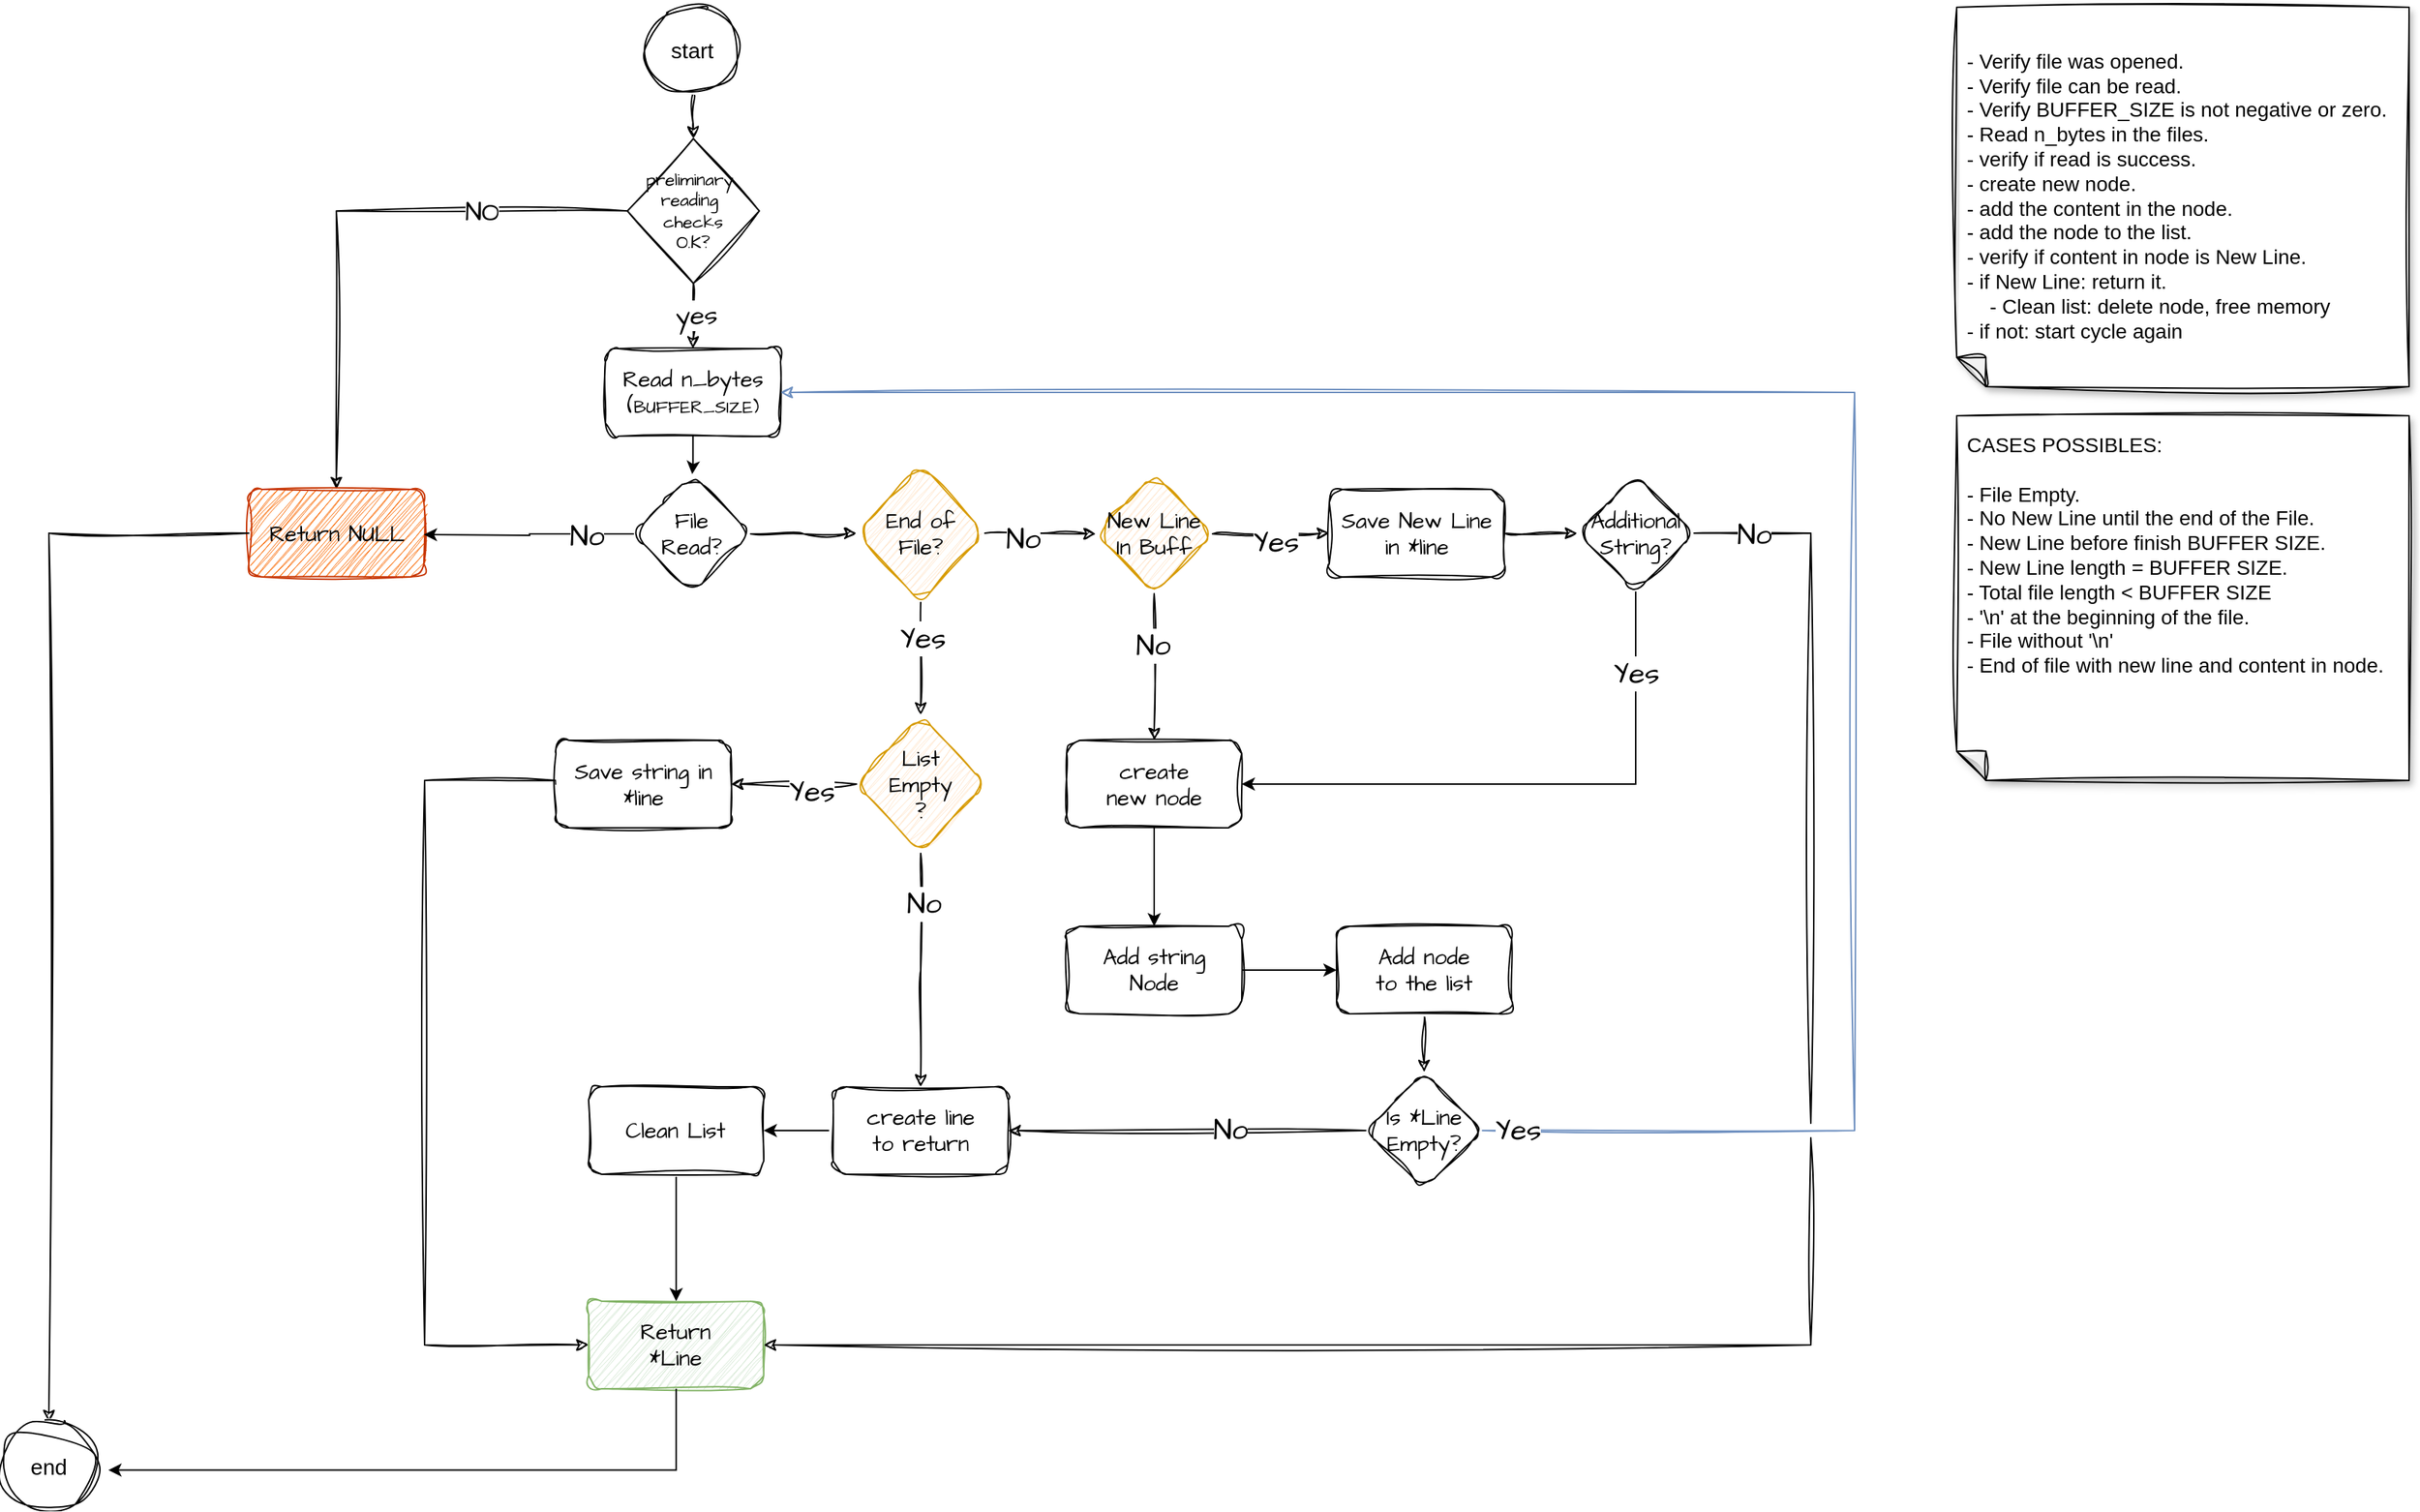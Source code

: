 <mxfile version="22.1.11" type="github">
  <diagram name="Page-1" id="JMT0KtgX3B_tpK4LKjmZ">
    <mxGraphModel dx="2058" dy="2276" grid="1" gridSize="10" guides="1" tooltips="1" connect="1" arrows="1" fold="1" page="1" pageScale="1" pageWidth="850" pageHeight="1100" math="0" shadow="0">
      <root>
        <mxCell id="0" />
        <mxCell id="1" parent="0" />
        <mxCell id="QlOtEN6NoLlLE6Wvn6i3-15" value="" style="edgeStyle=orthogonalEdgeStyle;rounded=0;sketch=1;hachureGap=4;jiggle=2;curveFitting=1;orthogonalLoop=1;jettySize=auto;html=1;fontFamily=Architects Daughter;fontSource=https%3A%2F%2Ffonts.googleapis.com%2Fcss%3Ffamily%3DArchitects%2BDaughter;fontSize=15;" parent="1" source="QlOtEN6NoLlLE6Wvn6i3-3" target="QlOtEN6NoLlLE6Wvn6i3-14" edge="1">
          <mxGeometry relative="1" as="geometry" />
        </mxCell>
        <mxCell id="QlOtEN6NoLlLE6Wvn6i3-3" value="start" style="ellipse;whiteSpace=wrap;html=1;sketch=1;curveFitting=1;jiggle=2;fontSize=15;" parent="1" vertex="1">
          <mxGeometry x="461.39" y="-1071" width="65" height="60" as="geometry" />
        </mxCell>
        <mxCell id="QlOtEN6NoLlLE6Wvn6i3-11" value="&lt;div style=&quot;font-size: 14px;&quot;&gt;&lt;br&gt;&lt;/div&gt;&lt;div style=&quot;font-size: 14px;&quot;&gt;- Verify file was opened.&lt;br style=&quot;font-size: 14px;&quot;&gt;&lt;/div&gt;&lt;div style=&quot;font-size: 14px;&quot;&gt;- Verify file can be read.&lt;/div&gt;&lt;div style=&quot;font-size: 14px;&quot;&gt;- Verify BUFFER_SIZE is not negative or zero.&lt;/div&gt;&lt;div style=&quot;font-size: 14px;&quot;&gt;- Read n_bytes in the files.&lt;/div&gt;&lt;div style=&quot;font-size: 14px;&quot;&gt;- verify if read is success.&lt;/div&gt;&lt;div style=&quot;font-size: 14px;&quot;&gt;- create new node.&lt;/div&gt;&lt;div style=&quot;font-size: 14px;&quot;&gt;- add the content in the node.&lt;/div&gt;&lt;div style=&quot;font-size: 14px;&quot;&gt;- add the node to the list.&lt;br style=&quot;font-size: 14px;&quot;&gt;&lt;/div&gt;&lt;div style=&quot;font-size: 14px;&quot;&gt;- verify if content in node is New Line.&lt;/div&gt;&lt;div style=&quot;font-size: 14px;&quot;&gt;- if New Line: return it.&lt;/div&gt;&lt;div style=&quot;font-size: 14px;&quot;&gt;&lt;span style=&quot;font-size: 14px;&quot;&gt;&lt;span style=&quot;white-space: pre;&quot;&gt;&amp;nbsp;&amp;nbsp;&amp;nbsp;&amp;nbsp;&lt;/span&gt;&lt;/span&gt;- Clean list: delete node, free memory&lt;br style=&quot;font-size: 14px;&quot;&gt;&lt;/div&gt;&lt;div style=&quot;font-size: 14px;&quot;&gt;- if not: start cycle again &lt;br style=&quot;font-size: 14px;&quot;&gt;&lt;/div&gt;" style="shape=note;html=1;backgroundOutline=1;darkOpacity=0.05;fillStyle=solid;direction=west;gradientDirection=north;shadow=1;size=20;pointerEvents=1;fontSize=14;sketch=1;curveFitting=1;jiggle=2;verticalAlign=top;spacingTop=5;spacingLeft=5;align=left;whiteSpace=wrap;" parent="1" vertex="1">
          <mxGeometry x="1360" y="-1070" width="310" height="260" as="geometry" />
        </mxCell>
        <mxCell id="QlOtEN6NoLlLE6Wvn6i3-19" value="" style="edgeStyle=orthogonalEdgeStyle;rounded=0;sketch=1;hachureGap=4;jiggle=2;curveFitting=1;orthogonalLoop=1;jettySize=auto;html=1;fontFamily=Architects Daughter;fontSource=https%3A%2F%2Ffonts.googleapis.com%2Fcss%3Ffamily%3DArchitects%2BDaughter;fontSize=15;" parent="1" source="QlOtEN6NoLlLE6Wvn6i3-14" target="QlOtEN6NoLlLE6Wvn6i3-18" edge="1">
          <mxGeometry relative="1" as="geometry" />
        </mxCell>
        <mxCell id="QlOtEN6NoLlLE6Wvn6i3-21" value="NO" style="edgeLabel;html=1;align=center;verticalAlign=middle;resizable=0;points=[];fontSize=18;fontFamily=Architects Daughter;" parent="QlOtEN6NoLlLE6Wvn6i3-19" vertex="1" connectable="0">
          <mxGeometry x="-0.037" y="3" relative="1" as="geometry">
            <mxPoint x="88" y="-3" as="offset" />
          </mxGeometry>
        </mxCell>
        <mxCell id="QlOtEN6NoLlLE6Wvn6i3-23" value="" style="edgeStyle=orthogonalEdgeStyle;rounded=0;sketch=1;hachureGap=4;jiggle=2;curveFitting=1;orthogonalLoop=1;jettySize=auto;html=1;fontFamily=Architects Daughter;fontSource=https%3A%2F%2Ffonts.googleapis.com%2Fcss%3Ffamily%3DArchitects%2BDaughter;fontSize=15;" parent="1" source="QlOtEN6NoLlLE6Wvn6i3-14" target="QlOtEN6NoLlLE6Wvn6i3-22" edge="1">
          <mxGeometry relative="1" as="geometry" />
        </mxCell>
        <mxCell id="QlOtEN6NoLlLE6Wvn6i3-24" value="yes" style="edgeLabel;html=1;align=center;verticalAlign=middle;resizable=0;points=[];fontSize=18;fontFamily=Architects Daughter;" parent="QlOtEN6NoLlLE6Wvn6i3-23" vertex="1" connectable="0">
          <mxGeometry x="-0.359" y="2" relative="1" as="geometry">
            <mxPoint y="7" as="offset" />
          </mxGeometry>
        </mxCell>
        <mxCell id="QlOtEN6NoLlLE6Wvn6i3-14" value="&lt;div style=&quot;font-size: 12px;&quot;&gt;preliminary&amp;nbsp;&lt;/div&gt;&lt;div style=&quot;font-size: 12px;&quot;&gt;reading&amp;nbsp;&lt;/div&gt;&lt;div style=&quot;font-size: 12px;&quot;&gt;checks&lt;/div&gt;&lt;div style=&quot;font-size: 12px;&quot;&gt;O.K?&lt;br style=&quot;font-size: 12px;&quot;&gt;&lt;/div&gt;" style="rhombus;whiteSpace=wrap;html=1;sketch=1;curveFitting=1;jiggle=2;hachureGap=4;fontFamily=Architects Daughter;fontSource=https%3A%2F%2Ffonts.googleapis.com%2Fcss%3Ffamily%3DArchitects%2BDaughter;fontSize=12;" parent="1" vertex="1">
          <mxGeometry x="449" y="-980" width="90.39" height="99.25" as="geometry" />
        </mxCell>
        <mxCell id="QlOtEN6NoLlLE6Wvn6i3-18" value="Return NULL" style="rounded=1;whiteSpace=wrap;html=1;fontSize=15;fontFamily=Architects Daughter;sketch=1;curveFitting=1;jiggle=2;hachureGap=4;fontSource=https%3A%2F%2Ffonts.googleapis.com%2Fcss%3Ffamily%3DArchitects%2BDaughter;fillColor=#fa6800;fontColor=#000000;strokeColor=#C73500;" parent="1" vertex="1">
          <mxGeometry x="189.5" y="-739.5" width="120" height="60" as="geometry" />
        </mxCell>
        <mxCell id="ASQwSrZ_kovedb2dKtSF-91" value="" style="edgeStyle=orthogonalEdgeStyle;rounded=0;orthogonalLoop=1;jettySize=auto;html=1;" parent="1" source="QlOtEN6NoLlLE6Wvn6i3-22" target="QlOtEN6NoLlLE6Wvn6i3-25" edge="1">
          <mxGeometry relative="1" as="geometry" />
        </mxCell>
        <mxCell id="QlOtEN6NoLlLE6Wvn6i3-22" value="Read n_bytes&lt;br&gt;(&lt;font style=&quot;font-size: 12px;&quot;&gt;BUFFER_SIZE)&lt;/font&gt;" style="rounded=1;whiteSpace=wrap;html=1;fontSize=15;fontFamily=Architects Daughter;sketch=1;curveFitting=1;jiggle=2;hachureGap=4;fontSource=https%3A%2F%2Ffonts.googleapis.com%2Fcss%3Ffamily%3DArchitects%2BDaughter;" parent="1" vertex="1">
          <mxGeometry x="433.89" y="-836" width="120" height="60" as="geometry" />
        </mxCell>
        <mxCell id="ASQwSrZ_kovedb2dKtSF-89" style="edgeStyle=orthogonalEdgeStyle;rounded=0;orthogonalLoop=1;jettySize=auto;html=1;" parent="1" source="QlOtEN6NoLlLE6Wvn6i3-25" edge="1">
          <mxGeometry relative="1" as="geometry">
            <mxPoint x="309.5" y="-708.5" as="targetPoint" />
          </mxGeometry>
        </mxCell>
        <mxCell id="wsJMPXInhj_xyrBOGOS4-36" value="No" style="edgeLabel;html=1;align=center;verticalAlign=middle;resizable=0;points=[];fontSize=20;fontFamily=Architects Daughter;" vertex="1" connectable="0" parent="ASQwSrZ_kovedb2dKtSF-89">
          <mxGeometry x="-0.545" y="1" relative="1" as="geometry">
            <mxPoint as="offset" />
          </mxGeometry>
        </mxCell>
        <mxCell id="wsJMPXInhj_xyrBOGOS4-8" value="" style="edgeStyle=orthogonalEdgeStyle;rounded=0;sketch=1;hachureGap=4;jiggle=2;curveFitting=1;orthogonalLoop=1;jettySize=auto;html=1;fontFamily=Architects Daughter;fontSource=https%3A%2F%2Ffonts.googleapis.com%2Fcss%3Ffamily%3DArchitects%2BDaughter;fontSize=16;" edge="1" parent="1" source="QlOtEN6NoLlLE6Wvn6i3-25" target="wsJMPXInhj_xyrBOGOS4-1">
          <mxGeometry relative="1" as="geometry" />
        </mxCell>
        <mxCell id="QlOtEN6NoLlLE6Wvn6i3-25" value="File&lt;br&gt;Read?" style="rhombus;whiteSpace=wrap;html=1;fontSize=15;fontFamily=Architects Daughter;rounded=1;sketch=1;curveFitting=1;jiggle=2;hachureGap=4;fontSource=https%3A%2F%2Ffonts.googleapis.com%2Fcss%3Ffamily%3DArchitects%2BDaughter;" parent="1" vertex="1">
          <mxGeometry x="453.39" y="-750" width="80" height="82" as="geometry" />
        </mxCell>
        <mxCell id="ASQwSrZ_kovedb2dKtSF-171" value="" style="edgeStyle=orthogonalEdgeStyle;rounded=0;orthogonalLoop=1;jettySize=auto;html=1;" parent="1" source="QlOtEN6NoLlLE6Wvn6i3-32" target="QlOtEN6NoLlLE6Wvn6i3-152" edge="1">
          <mxGeometry relative="1" as="geometry" />
        </mxCell>
        <mxCell id="QlOtEN6NoLlLE6Wvn6i3-32" value="&lt;div style=&quot;font-size: 15px;&quot;&gt;create&lt;/div&gt;&lt;div style=&quot;font-size: 15px;&quot;&gt;new node&lt;br style=&quot;font-size: 15px;&quot;&gt;&lt;/div&gt;" style="rounded=1;whiteSpace=wrap;html=1;fontSize=15;fontFamily=Architects Daughter;sketch=1;curveFitting=1;jiggle=2;hachureGap=4;fontSource=https%3A%2F%2Ffonts.googleapis.com%2Fcss%3Ffamily%3DArchitects%2BDaughter;" parent="1" vertex="1">
          <mxGeometry x="750" y="-567.5" width="120" height="60" as="geometry" />
        </mxCell>
        <mxCell id="wsJMPXInhj_xyrBOGOS4-38" value="" style="edgeStyle=orthogonalEdgeStyle;rounded=0;sketch=1;hachureGap=4;jiggle=2;curveFitting=1;orthogonalLoop=1;jettySize=auto;html=1;fontFamily=Architects Daughter;fontSource=https%3A%2F%2Ffonts.googleapis.com%2Fcss%3Ffamily%3DArchitects%2BDaughter;fontSize=16;" edge="1" parent="1" source="QlOtEN6NoLlLE6Wvn6i3-62" target="wsJMPXInhj_xyrBOGOS4-37">
          <mxGeometry relative="1" as="geometry" />
        </mxCell>
        <mxCell id="QlOtEN6NoLlLE6Wvn6i3-62" value="&lt;div&gt;Add node &lt;br&gt;&lt;/div&gt;&lt;div&gt;to the list&lt;br&gt;&lt;/div&gt;" style="whiteSpace=wrap;html=1;fontSize=15;fontFamily=Architects Daughter;rounded=1;sketch=1;curveFitting=1;jiggle=2;hachureGap=4;fontSource=https%3A%2F%2Ffonts.googleapis.com%2Fcss%3Ffamily%3DArchitects%2BDaughter;" parent="1" vertex="1">
          <mxGeometry x="935.015" y="-440" width="120" height="60" as="geometry" />
        </mxCell>
        <mxCell id="ASQwSrZ_kovedb2dKtSF-205" value="" style="edgeStyle=orthogonalEdgeStyle;rounded=0;orthogonalLoop=1;jettySize=auto;html=1;" parent="1" source="QlOtEN6NoLlLE6Wvn6i3-124" target="QlOtEN6NoLlLE6Wvn6i3-85" edge="1">
          <mxGeometry relative="1" as="geometry" />
        </mxCell>
        <mxCell id="QlOtEN6NoLlLE6Wvn6i3-124" value="&lt;div&gt;Clean List&lt;/div&gt;" style="whiteSpace=wrap;html=1;fontSize=15;fontFamily=Architects Daughter;rounded=1;sketch=1;curveFitting=1;jiggle=2;hachureGap=4;fontSource=https%3A%2F%2Ffonts.googleapis.com%2Fcss%3Ffamily%3DArchitects%2BDaughter;" parent="1" vertex="1">
          <mxGeometry x="422.395" y="-330" width="120" height="60" as="geometry" />
        </mxCell>
        <mxCell id="ASQwSrZ_kovedb2dKtSF-172" value="" style="edgeStyle=orthogonalEdgeStyle;rounded=0;orthogonalLoop=1;jettySize=auto;html=1;" parent="1" source="QlOtEN6NoLlLE6Wvn6i3-152" target="QlOtEN6NoLlLE6Wvn6i3-62" edge="1">
          <mxGeometry relative="1" as="geometry" />
        </mxCell>
        <mxCell id="QlOtEN6NoLlLE6Wvn6i3-152" value="&lt;div&gt;Add string&lt;/div&gt;&lt;div&gt;Node&lt;br&gt;&lt;/div&gt;" style="whiteSpace=wrap;html=1;fontSize=15;fontFamily=Architects Daughter;rounded=1;sketch=1;curveFitting=1;jiggle=2;hachureGap=4;fontSource=https%3A%2F%2Ffonts.googleapis.com%2Fcss%3Ffamily%3DArchitects%2BDaughter;" parent="1" vertex="1">
          <mxGeometry x="750" y="-440" width="120" height="60" as="geometry" />
        </mxCell>
        <mxCell id="QlOtEN6NoLlLE6Wvn6i3-212" value="CASES POSSIBLES:&lt;br&gt;&lt;br&gt;- File Empty.&lt;br&gt;- No New Line until the end of the File.&lt;br&gt;- New Line before finish BUFFER SIZE.&lt;br&gt;- New Line length = BUFFER SIZE.&lt;br&gt;- Total file length &amp;lt; BUFFER SIZE&lt;br&gt;- &#39;\n&#39; at the beginning of the file.&lt;br&gt;&lt;div&gt;- File without &#39;\n&#39;&lt;/div&gt;&lt;div&gt;- End of file with new line and content in node.&lt;br&gt;&lt;/div&gt;" style="shape=note;backgroundOutline=1;darkOpacity=0.05;fillStyle=solid;direction=west;gradientDirection=north;shadow=1;size=20;pointerEvents=1;sketch=1;curveFitting=1;jiggle=2;labelPosition=center;verticalLabelPosition=middle;align=left;verticalAlign=top;fontSize=14;html=1;labelBorderColor=none;labelBackgroundColor=none;strokeColor=default;gradientColor=none;perimeterSpacing=0;spacingTop=5;spacingLeft=5;" parent="1" vertex="1">
          <mxGeometry x="1360" y="-790" width="310" height="250" as="geometry" />
        </mxCell>
        <mxCell id="ASQwSrZ_kovedb2dKtSF-5" value="" style="edgeStyle=orthogonalEdgeStyle;rounded=0;sketch=1;hachureGap=4;jiggle=2;curveFitting=1;orthogonalLoop=1;jettySize=auto;html=1;fontFamily=Architects Daughter;fontSource=https%3A%2F%2Ffonts.googleapis.com%2Fcss%3Ffamily%3DArchitects%2BDaughter;fontSize=15;exitX=0;exitY=0.5;exitDx=0;exitDy=0;entryX=0.5;entryY=0;entryDx=0;entryDy=0;" parent="1" source="QlOtEN6NoLlLE6Wvn6i3-18" target="QlOtEN6NoLlLE6Wvn6i3-7" edge="1">
          <mxGeometry relative="1" as="geometry">
            <mxPoint x="248.25" y="-964.75" as="sourcePoint" />
            <mxPoint x="290" y="239" as="targetPoint" />
          </mxGeometry>
        </mxCell>
        <mxCell id="QlOtEN6NoLlLE6Wvn6i3-7" value="&lt;div style=&quot;font-size: 15px;&quot;&gt;end&lt;/div&gt;" style="ellipse;whiteSpace=wrap;html=1;sketch=1;curveFitting=1;jiggle=2;fontSize=15;" parent="1" vertex="1">
          <mxGeometry x="20.0" y="-100" width="65" height="60" as="geometry" />
        </mxCell>
        <mxCell id="ASQwSrZ_kovedb2dKtSF-204" value="" style="edgeStyle=orthogonalEdgeStyle;rounded=0;orthogonalLoop=1;jettySize=auto;html=1;" parent="1" source="ASQwSrZ_kovedb2dKtSF-12" target="QlOtEN6NoLlLE6Wvn6i3-124" edge="1">
          <mxGeometry relative="1" as="geometry" />
        </mxCell>
        <mxCell id="ASQwSrZ_kovedb2dKtSF-12" value="create line&lt;br&gt;to return" style="rounded=1;whiteSpace=wrap;html=1;fontSize=15;fontFamily=Architects Daughter;sketch=1;curveFitting=1;jiggle=2;hachureGap=4;fontSource=https%3A%2F%2Ffonts.googleapis.com%2Fcss%3Ffamily%3DArchitects%2BDaughter;" parent="1" vertex="1">
          <mxGeometry x="590" y="-330" width="120" height="60" as="geometry" />
        </mxCell>
        <mxCell id="QlOtEN6NoLlLE6Wvn6i3-85" value="&lt;div&gt;Return&lt;/div&gt;&lt;div&gt;*Line&lt;br&gt;&lt;/div&gt;" style="whiteSpace=wrap;html=1;fontSize=15;fontFamily=Architects Daughter;rounded=1;sketch=1;curveFitting=1;jiggle=2;hachureGap=4;fontSource=https%3A%2F%2Ffonts.googleapis.com%2Fcss%3Ffamily%3DArchitects%2BDaughter;fillColor=#d5e8d4;strokeColor=#82b366;" parent="1" vertex="1">
          <mxGeometry x="422.395" y="-183" width="120" height="60" as="geometry" />
        </mxCell>
        <mxCell id="wsJMPXInhj_xyrBOGOS4-11" value="" style="edgeStyle=orthogonalEdgeStyle;rounded=0;sketch=1;hachureGap=4;jiggle=2;curveFitting=1;orthogonalLoop=1;jettySize=auto;html=1;fontFamily=Architects Daughter;fontSource=https%3A%2F%2Ffonts.googleapis.com%2Fcss%3Ffamily%3DArchitects%2BDaughter;fontSize=16;" edge="1" parent="1" source="ASQwSrZ_kovedb2dKtSF-139" target="ASQwSrZ_kovedb2dKtSF-142">
          <mxGeometry relative="1" as="geometry" />
        </mxCell>
        <mxCell id="wsJMPXInhj_xyrBOGOS4-19" value="Yes" style="edgeLabel;html=1;align=center;verticalAlign=middle;resizable=0;points=[];fontSize=20;fontFamily=Architects Daughter;" vertex="1" connectable="0" parent="wsJMPXInhj_xyrBOGOS4-11">
          <mxGeometry x="0.065" y="-5" relative="1" as="geometry">
            <mxPoint as="offset" />
          </mxGeometry>
        </mxCell>
        <mxCell id="wsJMPXInhj_xyrBOGOS4-18" style="edgeStyle=orthogonalEdgeStyle;rounded=0;sketch=1;hachureGap=4;jiggle=2;curveFitting=1;orthogonalLoop=1;jettySize=auto;html=1;fontFamily=Architects Daughter;fontSource=https%3A%2F%2Ffonts.googleapis.com%2Fcss%3Ffamily%3DArchitects%2BDaughter;fontSize=16;entryX=0.5;entryY=0;entryDx=0;entryDy=0;" edge="1" parent="1" source="ASQwSrZ_kovedb2dKtSF-139" target="QlOtEN6NoLlLE6Wvn6i3-32">
          <mxGeometry relative="1" as="geometry">
            <mxPoint x="791.65" y="-580" as="targetPoint" />
          </mxGeometry>
        </mxCell>
        <mxCell id="wsJMPXInhj_xyrBOGOS4-20" value="No" style="edgeLabel;html=1;align=center;verticalAlign=middle;resizable=0;points=[];fontSize=20;fontFamily=Architects Daughter;" vertex="1" connectable="0" parent="wsJMPXInhj_xyrBOGOS4-18">
          <mxGeometry x="-0.304" y="-1" relative="1" as="geometry">
            <mxPoint as="offset" />
          </mxGeometry>
        </mxCell>
        <mxCell id="ASQwSrZ_kovedb2dKtSF-139" value="New Line&lt;br&gt;In Buff" style="rhombus;whiteSpace=wrap;html=1;fontSize=15;fontFamily=Architects Daughter;rounded=1;sketch=1;curveFitting=1;jiggle=2;hachureGap=4;fontSource=https%3A%2F%2Ffonts.googleapis.com%2Fcss%3Ffamily%3DArchitects%2BDaughter;fillColor=#ffe6cc;strokeColor=#d79b00;" parent="1" vertex="1">
          <mxGeometry x="770" y="-750" width="80" height="82" as="geometry" />
        </mxCell>
        <mxCell id="wsJMPXInhj_xyrBOGOS4-22" value="" style="edgeStyle=orthogonalEdgeStyle;rounded=0;sketch=1;hachureGap=4;jiggle=2;curveFitting=1;orthogonalLoop=1;jettySize=auto;html=1;fontFamily=Architects Daughter;fontSource=https%3A%2F%2Ffonts.googleapis.com%2Fcss%3Ffamily%3DArchitects%2BDaughter;fontSize=16;" edge="1" parent="1" source="ASQwSrZ_kovedb2dKtSF-142" target="ASQwSrZ_kovedb2dKtSF-145">
          <mxGeometry relative="1" as="geometry" />
        </mxCell>
        <mxCell id="ASQwSrZ_kovedb2dKtSF-142" value="Save New Line in *line" style="whiteSpace=wrap;html=1;fontSize=15;fontFamily=Architects Daughter;rounded=1;sketch=1;curveFitting=1;jiggle=2;hachureGap=4;fontSource=https%3A%2F%2Ffonts.googleapis.com%2Fcss%3Ffamily%3DArchitects%2BDaughter;" parent="1" vertex="1">
          <mxGeometry x="930" y="-739.5" width="120" height="60" as="geometry" />
        </mxCell>
        <mxCell id="ASQwSrZ_kovedb2dKtSF-191" style="edgeStyle=orthogonalEdgeStyle;rounded=0;orthogonalLoop=1;jettySize=auto;html=1;entryX=1;entryY=0.5;entryDx=0;entryDy=0;exitX=0.5;exitY=1;exitDx=0;exitDy=0;" parent="1" source="ASQwSrZ_kovedb2dKtSF-145" target="QlOtEN6NoLlLE6Wvn6i3-32" edge="1">
          <mxGeometry relative="1" as="geometry" />
        </mxCell>
        <mxCell id="wsJMPXInhj_xyrBOGOS4-21" value="Yes" style="edgeLabel;html=1;align=center;verticalAlign=middle;resizable=0;points=[];fontSize=20;fontFamily=Architects Daughter;" vertex="1" connectable="0" parent="ASQwSrZ_kovedb2dKtSF-191">
          <mxGeometry x="-0.393" y="-1" relative="1" as="geometry">
            <mxPoint x="1" y="-67" as="offset" />
          </mxGeometry>
        </mxCell>
        <mxCell id="ASQwSrZ_kovedb2dKtSF-145" value="Additional&lt;br&gt;String?" style="rhombus;whiteSpace=wrap;html=1;fontSize=15;fontFamily=Architects Daughter;rounded=1;sketch=1;curveFitting=1;jiggle=2;hachureGap=4;fontSource=https%3A%2F%2Ffonts.googleapis.com%2Fcss%3Ffamily%3DArchitects%2BDaughter;" parent="1" vertex="1">
          <mxGeometry x="1100" y="-749.5" width="80" height="80" as="geometry" />
        </mxCell>
        <mxCell id="ASQwSrZ_kovedb2dKtSF-210" style="edgeStyle=orthogonalEdgeStyle;rounded=0;orthogonalLoop=1;jettySize=auto;html=1;entryX=1.127;entryY=0.546;entryDx=0;entryDy=0;entryPerimeter=0;exitX=0.5;exitY=1;exitDx=0;exitDy=0;" parent="1" source="QlOtEN6NoLlLE6Wvn6i3-85" target="QlOtEN6NoLlLE6Wvn6i3-7" edge="1">
          <mxGeometry relative="1" as="geometry">
            <Array as="points">
              <mxPoint x="482" y="-67" />
            </Array>
          </mxGeometry>
        </mxCell>
        <mxCell id="wsJMPXInhj_xyrBOGOS4-9" value="" style="edgeStyle=orthogonalEdgeStyle;rounded=0;sketch=1;hachureGap=4;jiggle=2;curveFitting=1;orthogonalLoop=1;jettySize=auto;html=1;fontFamily=Architects Daughter;fontSource=https%3A%2F%2Ffonts.googleapis.com%2Fcss%3Ffamily%3DArchitects%2BDaughter;fontSize=16;" edge="1" parent="1" source="wsJMPXInhj_xyrBOGOS4-1" target="ASQwSrZ_kovedb2dKtSF-139">
          <mxGeometry relative="1" as="geometry" />
        </mxCell>
        <mxCell id="wsJMPXInhj_xyrBOGOS4-17" value="No" style="edgeLabel;html=1;align=center;verticalAlign=middle;resizable=0;points=[];fontSize=20;fontFamily=Architects Daughter;" vertex="1" connectable="0" parent="wsJMPXInhj_xyrBOGOS4-9">
          <mxGeometry x="-0.311" y="-3" relative="1" as="geometry">
            <mxPoint x="-1" as="offset" />
          </mxGeometry>
        </mxCell>
        <mxCell id="wsJMPXInhj_xyrBOGOS4-29" value="" style="edgeStyle=orthogonalEdgeStyle;rounded=0;sketch=1;hachureGap=4;jiggle=2;curveFitting=1;orthogonalLoop=1;jettySize=auto;html=1;fontFamily=Architects Daughter;fontSource=https%3A%2F%2Ffonts.googleapis.com%2Fcss%3Ffamily%3DArchitects%2BDaughter;fontSize=16;" edge="1" parent="1" source="wsJMPXInhj_xyrBOGOS4-1" target="wsJMPXInhj_xyrBOGOS4-28">
          <mxGeometry relative="1" as="geometry" />
        </mxCell>
        <mxCell id="wsJMPXInhj_xyrBOGOS4-30" value="Yes" style="edgeLabel;html=1;align=center;verticalAlign=middle;resizable=0;points=[];fontSize=20;fontFamily=Architects Daughter;" vertex="1" connectable="0" parent="wsJMPXInhj_xyrBOGOS4-29">
          <mxGeometry x="-0.39" y="1" relative="1" as="geometry">
            <mxPoint as="offset" />
          </mxGeometry>
        </mxCell>
        <mxCell id="wsJMPXInhj_xyrBOGOS4-1" value="End of&lt;br&gt;File?" style="rhombus;whiteSpace=wrap;html=1;fontSize=15;fontFamily=Architects Daughter;rounded=1;sketch=1;curveFitting=1;jiggle=2;hachureGap=4;fontSource=https%3A%2F%2Ffonts.googleapis.com%2Fcss%3Ffamily%3DArchitects%2BDaughter;fillColor=#ffe6cc;strokeColor=#d79b00;" vertex="1" parent="1">
          <mxGeometry x="606.0" y="-757" width="88" height="95" as="geometry" />
        </mxCell>
        <mxCell id="wsJMPXInhj_xyrBOGOS4-15" style="edgeStyle=orthogonalEdgeStyle;rounded=0;sketch=1;hachureGap=4;jiggle=2;curveFitting=1;orthogonalLoop=1;jettySize=auto;html=1;fontFamily=Architects Daughter;fontSource=https%3A%2F%2Ffonts.googleapis.com%2Fcss%3Ffamily%3DArchitects%2BDaughter;fontSize=16;entryX=0;entryY=0.5;entryDx=0;entryDy=0;exitX=0;exitY=0.5;exitDx=0;exitDy=0;" edge="1" parent="1" source="wsJMPXInhj_xyrBOGOS4-13" target="QlOtEN6NoLlLE6Wvn6i3-85">
          <mxGeometry relative="1" as="geometry">
            <mxPoint x="290" y="-160" as="targetPoint" />
            <Array as="points">
              <mxPoint x="400" y="-540" />
              <mxPoint x="310" y="-540" />
              <mxPoint x="310" y="-153" />
            </Array>
          </mxGeometry>
        </mxCell>
        <mxCell id="wsJMPXInhj_xyrBOGOS4-13" value="Save string in *line" style="whiteSpace=wrap;html=1;fontSize=15;fontFamily=Architects Daughter;rounded=1;sketch=1;curveFitting=1;jiggle=2;hachureGap=4;fontSource=https%3A%2F%2Ffonts.googleapis.com%2Fcss%3Ffamily%3DArchitects%2BDaughter;" vertex="1" parent="1">
          <mxGeometry x="400" y="-567.5" width="120" height="60" as="geometry" />
        </mxCell>
        <mxCell id="wsJMPXInhj_xyrBOGOS4-32" value="" style="edgeStyle=orthogonalEdgeStyle;rounded=0;sketch=1;hachureGap=4;jiggle=2;curveFitting=1;orthogonalLoop=1;jettySize=auto;html=1;fontFamily=Architects Daughter;fontSource=https%3A%2F%2Ffonts.googleapis.com%2Fcss%3Ffamily%3DArchitects%2BDaughter;fontSize=16;" edge="1" parent="1" source="wsJMPXInhj_xyrBOGOS4-28" target="wsJMPXInhj_xyrBOGOS4-13">
          <mxGeometry relative="1" as="geometry" />
        </mxCell>
        <mxCell id="wsJMPXInhj_xyrBOGOS4-33" value="Yes" style="edgeLabel;html=1;align=center;verticalAlign=middle;resizable=0;points=[];fontSize=20;fontFamily=Architects Daughter;" vertex="1" connectable="0" parent="wsJMPXInhj_xyrBOGOS4-32">
          <mxGeometry x="-0.262" y="4" relative="1" as="geometry">
            <mxPoint as="offset" />
          </mxGeometry>
        </mxCell>
        <mxCell id="wsJMPXInhj_xyrBOGOS4-47" style="edgeStyle=orthogonalEdgeStyle;rounded=0;sketch=1;hachureGap=4;jiggle=2;curveFitting=1;orthogonalLoop=1;jettySize=auto;html=1;fontFamily=Architects Daughter;fontSource=https%3A%2F%2Ffonts.googleapis.com%2Fcss%3Ffamily%3DArchitects%2BDaughter;fontSize=16;" edge="1" parent="1" source="wsJMPXInhj_xyrBOGOS4-28">
          <mxGeometry relative="1" as="geometry">
            <mxPoint x="650" y="-330" as="targetPoint" />
          </mxGeometry>
        </mxCell>
        <mxCell id="wsJMPXInhj_xyrBOGOS4-48" value="No" style="edgeLabel;html=1;align=center;verticalAlign=middle;resizable=0;points=[];fontSize=20;fontFamily=Architects Daughter;" vertex="1" connectable="0" parent="wsJMPXInhj_xyrBOGOS4-47">
          <mxGeometry x="-0.576" y="2" relative="1" as="geometry">
            <mxPoint as="offset" />
          </mxGeometry>
        </mxCell>
        <mxCell id="wsJMPXInhj_xyrBOGOS4-28" value="&lt;div&gt;List &lt;br&gt;&lt;/div&gt;&lt;div&gt;Empty&lt;/div&gt;&lt;div&gt;?&lt;br&gt;&lt;/div&gt;" style="rhombus;whiteSpace=wrap;html=1;fontSize=15;fontFamily=Architects Daughter;rounded=1;sketch=1;curveFitting=1;jiggle=2;hachureGap=4;fontSource=https%3A%2F%2Ffonts.googleapis.com%2Fcss%3Ffamily%3DArchitects%2BDaughter;fillColor=#ffe6cc;strokeColor=#d79b00;" vertex="1" parent="1">
          <mxGeometry x="606.0" y="-585" width="88" height="95" as="geometry" />
        </mxCell>
        <mxCell id="wsJMPXInhj_xyrBOGOS4-43" style="edgeStyle=orthogonalEdgeStyle;rounded=0;sketch=1;hachureGap=4;jiggle=2;curveFitting=1;orthogonalLoop=1;jettySize=auto;html=1;entryX=1;entryY=0.5;entryDx=0;entryDy=0;fontFamily=Architects Daughter;fontSource=https%3A%2F%2Ffonts.googleapis.com%2Fcss%3Ffamily%3DArchitects%2BDaughter;fontSize=16;" edge="1" parent="1" source="wsJMPXInhj_xyrBOGOS4-37" target="ASQwSrZ_kovedb2dKtSF-12">
          <mxGeometry relative="1" as="geometry" />
        </mxCell>
        <mxCell id="wsJMPXInhj_xyrBOGOS4-44" value="No" style="edgeLabel;html=1;align=center;verticalAlign=middle;resizable=0;points=[];fontSize=20;fontFamily=Architects Daughter;" vertex="1" connectable="0" parent="wsJMPXInhj_xyrBOGOS4-43">
          <mxGeometry x="-0.243" y="-1" relative="1" as="geometry">
            <mxPoint x="-1" as="offset" />
          </mxGeometry>
        </mxCell>
        <mxCell id="wsJMPXInhj_xyrBOGOS4-37" value="&lt;div&gt;Is *Line&lt;/div&gt;&lt;div&gt;Empty?&lt;br&gt;&lt;/div&gt;" style="rhombus;whiteSpace=wrap;html=1;fontSize=15;fontFamily=Architects Daughter;rounded=1;sketch=1;curveFitting=1;jiggle=2;hachureGap=4;fontSource=https%3A%2F%2Ffonts.googleapis.com%2Fcss%3Ffamily%3DArchitects%2BDaughter;" vertex="1" parent="1">
          <mxGeometry x="955.015" y="-340" width="80" height="80" as="geometry" />
        </mxCell>
        <mxCell id="wsJMPXInhj_xyrBOGOS4-45" style="edgeStyle=orthogonalEdgeStyle;rounded=0;sketch=1;hachureGap=4;jiggle=2;curveFitting=1;orthogonalLoop=1;jettySize=auto;html=1;fontFamily=Architects Daughter;fontSource=https%3A%2F%2Ffonts.googleapis.com%2Fcss%3Ffamily%3DArchitects%2BDaughter;fontSize=16;entryX=1;entryY=0.5;entryDx=0;entryDy=0;shadow=0;fillColor=#dae8fc;strokeColor=#6c8ebf;jumpStyle=none;jumpSize=23;" edge="1" parent="1" source="wsJMPXInhj_xyrBOGOS4-37" target="QlOtEN6NoLlLE6Wvn6i3-22">
          <mxGeometry relative="1" as="geometry">
            <mxPoint x="1280" y="-830" as="targetPoint" />
            <Array as="points">
              <mxPoint x="1290" y="-300" />
              <mxPoint x="1290" y="-806" />
            </Array>
          </mxGeometry>
        </mxCell>
        <mxCell id="wsJMPXInhj_xyrBOGOS4-46" value="Yes" style="edgeLabel;html=1;align=center;verticalAlign=middle;resizable=0;points=[];fontSize=20;fontFamily=Architects Daughter;" vertex="1" connectable="0" parent="wsJMPXInhj_xyrBOGOS4-45">
          <mxGeometry x="-0.967" y="1" relative="1" as="geometry">
            <mxPoint x="-1" as="offset" />
          </mxGeometry>
        </mxCell>
        <mxCell id="wsJMPXInhj_xyrBOGOS4-24" style="edgeStyle=orthogonalEdgeStyle;rounded=0;sketch=1;hachureGap=4;jiggle=2;curveFitting=1;orthogonalLoop=1;jettySize=auto;html=1;fontFamily=Architects Daughter;fontSource=https%3A%2F%2Ffonts.googleapis.com%2Fcss%3Ffamily%3DArchitects%2BDaughter;fontSize=16;entryX=1;entryY=0.5;entryDx=0;entryDy=0;jumpStyle=gap;jumpSize=10;" edge="1" parent="1" source="ASQwSrZ_kovedb2dKtSF-145" target="QlOtEN6NoLlLE6Wvn6i3-85">
          <mxGeometry relative="1" as="geometry">
            <mxPoint x="1130" y="-130" as="targetPoint" />
            <Array as="points">
              <mxPoint x="1260" y="-709" />
              <mxPoint x="1260" y="-153" />
            </Array>
          </mxGeometry>
        </mxCell>
        <mxCell id="wsJMPXInhj_xyrBOGOS4-26" value="No" style="edgeLabel;html=1;align=center;verticalAlign=middle;resizable=0;points=[];fontSize=20;fontFamily=Architects Daughter;" vertex="1" connectable="0" parent="wsJMPXInhj_xyrBOGOS4-24">
          <mxGeometry x="-0.906" y="-1" relative="1" as="geometry">
            <mxPoint x="-23" y="-1" as="offset" />
          </mxGeometry>
        </mxCell>
      </root>
    </mxGraphModel>
  </diagram>
</mxfile>
